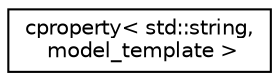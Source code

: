 digraph "Graphical Class Hierarchy"
{
 // INTERACTIVE_SVG=YES
 // LATEX_PDF_SIZE
  edge [fontname="Helvetica",fontsize="10",labelfontname="Helvetica",labelfontsize="10"];
  node [fontname="Helvetica",fontsize="10",shape=record];
  rankdir="LR";
  Node0 [label="cproperty\< std::string,\l model_template \>",height=0.2,width=0.4,color="black", fillcolor="white", style="filled",URL="$classcproperty.html",tooltip=" "];
}
